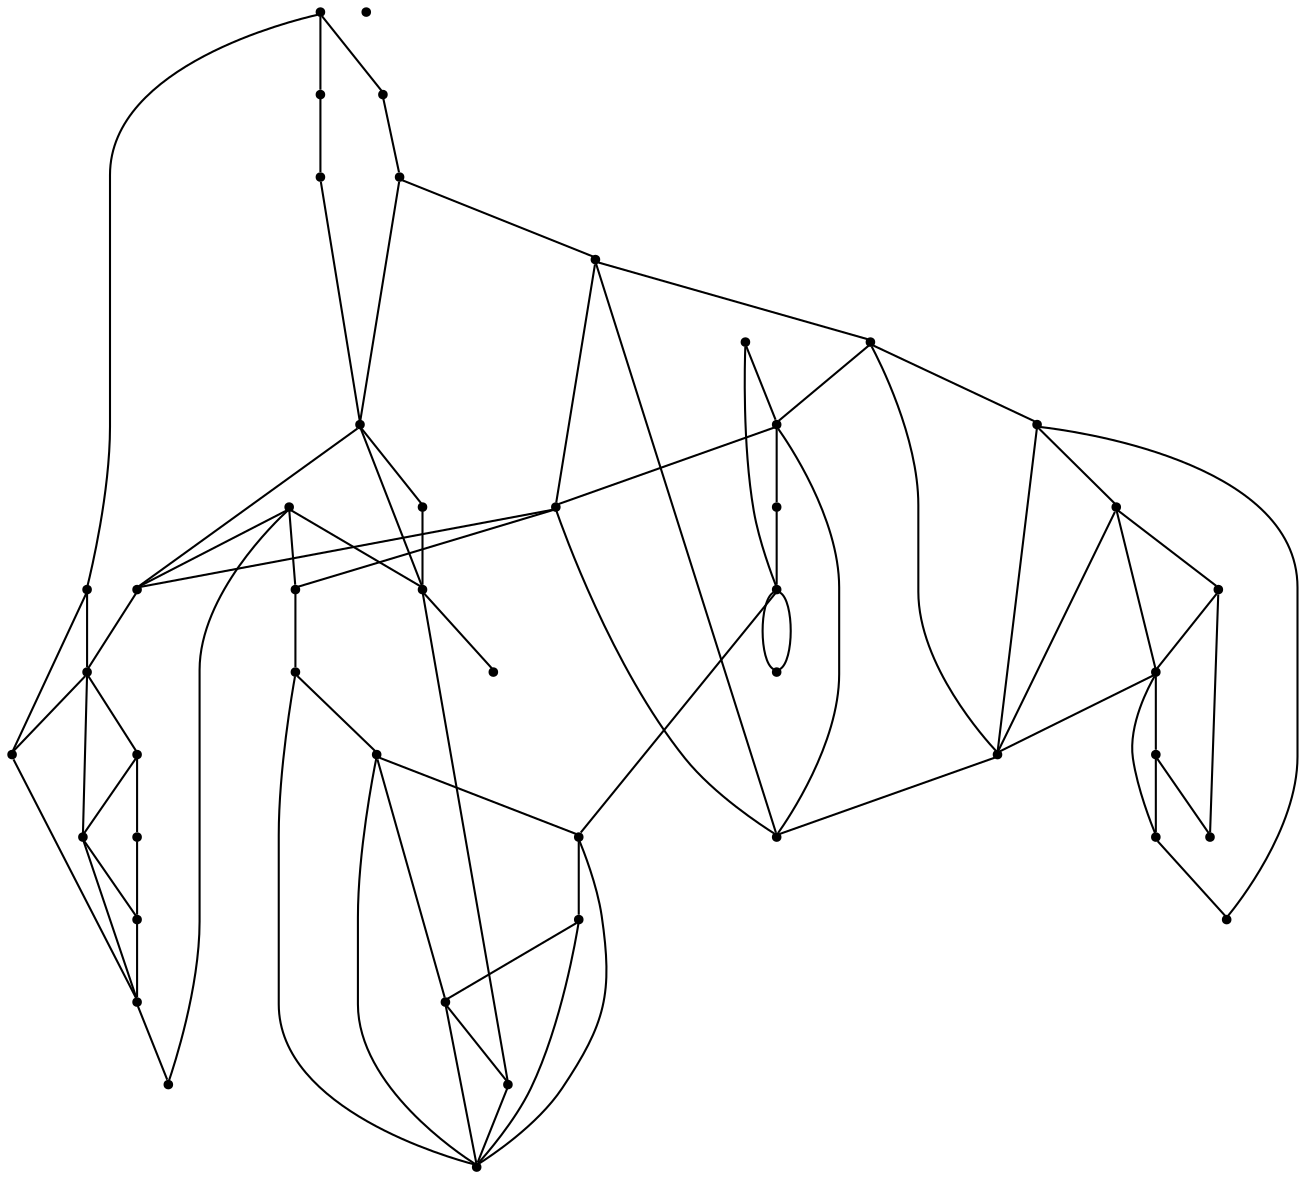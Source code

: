 graph {
  node [shape=point,comment="{\"directed\":false,\"doi\":\"10.1007/3-540-45848-4_3\",\"figure\":\"2 (1)\"}"]

  v0 [pos="1500.958283742269,2459.658840531154"]
  v1 [pos="1566.3333892822266,2459.533972773992"]
  v2 [pos="1631.7083040873213,2459.5339727739924"]
  v3 [pos="1696.9458262125654,2459.596406652573"]
  v4 [pos="1762.2083346048994,2459.533972773992"]
  v5 [pos="1827.5750478108725,2459.596406652573"]
  v6 [pos="1892.8333600362143,2459.658840531154"]
  v7 [pos="1958.2083384195964,2459.5339727739924"]
  v8 [pos="1958.204205830892,2508.5796626747087"]
  v9 [pos="1435.7083638509116,2655.533881221258"]
  v10 [pos="1435.6833775838218,2704.5255295773777"]
  v11 [pos="1500.9583791097007,2655.533881221258"]
  v12 [pos="1566.208267211914,2655.533881221258"]
  v13 [pos="1631.5834045410159,2655.533881221258"]
  v14 [pos="1696.9582875569663,2655.533881221258"]
  v15 [pos="1762.2083346048994,2655.533881221258"]
  v16 [pos="1827.5833447774253,2655.533881221258"]
  v17 [pos="1892.8333600362143,2655.533881221258"]
  v18 [pos="1958.2083384195967,2524.908855789943"]
  v19 [pos="1958.2083702087405,2557.5337998410496"]
  v20 [pos="1892.8916931152344,2492.2504695594744"]
  v21 [pos="1892.8916931152344,2590.225501094305"]
  v22 [pos="1892.9583549499514,2557.5337998410496"]
  v23 [pos="1827.5750478108725,2655.542146398667"]
  v24 [pos="1762.2624715169272,2655.542146398667"]
  v25 [pos="1762.2624715169272,2426.9380204221043"]
  v26 [pos="1762.2624715169272,2361.6213751177424"]
  v27 [pos="1794.9166615804038,2524.908855789943"]
  v28 [pos="1762.2624715169272,2590.225501094305"]
  v29 [pos="1762.2083346048994,2557.5337998410496"]
  v30 [pos="1762.2083346048992,2361.6587591509456"]
  v31 [pos="1566.3166681925456,2410.60882730687"]
  v32 [pos="1696.9582875569663,2459.5339727739924"]
  v33 [pos="1696.9582875569663,2557.5337998410496"]
  v34 [pos="1631.6291173299155,2606.5546942095393"]
  v35 [pos="1631.5833091735842,2557.5337998410496"]
  v36 [pos="1566.3166681925456,2704.5255295773777"]
  v37 [pos="1500.999959309896,2557.567114863836"]
  v38 [pos="1566.3332939147951,2361.6587591509456"]
  v39 [pos="1566.3167317708335,2720.854722692612"]
  v40 [pos="1566.3333892822266,2753.533708288315"]
  v41 [pos="1533.6583455403647,2394.2796341916355"]
  v42 [pos="1500.999959309896,2492.2504695594744"]
  v43 [pos="1500.958283742269,2361.658759150945"]
  v44 [pos="1500.958283742269,2557.5337998410496"]
  v45 [pos="1435.70826848348,2753.533708288315"]
  v46 [pos="1435.683314005534,2720.854722692612"]

  v10 -- v45 [id="-2",pos="1435.6833775838218,2704.5255295773777 1435.70826848348,2753.533708288315 1435.70826848348,2753.533708288315 1435.70826848348,2753.533708288315"]
  v45 -- v40 [id="-3",pos="1435.70826848348,2753.533708288315 1566.3333892822266,2753.533708288315 1566.3333892822266,2753.533708288315 1566.3333892822266,2753.533708288315"]
  v44 -- v35 [id="-6",pos="1500.958283742269,2557.5337998410496 1631.5833091735842,2557.5337998410496 1631.5833091735842,2557.5337998410496 1631.5833091735842,2557.5337998410496"]
  v35 -- v33 [id="-7",pos="1631.5833091735842,2557.5337998410496 1696.9582875569663,2557.5337998410496 1696.9582875569663,2557.5337998410496 1696.9582875569663,2557.5337998410496"]
  v33 -- v29 [id="-8",pos="1696.9582875569663,2557.5337998410496 1762.2083346048994,2557.5337998410496 1762.2083346048994,2557.5337998410496 1762.2083346048994,2557.5337998410496"]
  v29 -- v22 [id="-9",pos="1762.2083346048994,2557.5337998410496 1892.9583549499514,2557.5337998410496 1892.9583549499514,2557.5337998410496 1892.9583549499514,2557.5337998410496"]
  v22 -- v19 [id="-10",pos="1892.9583549499514,2557.5337998410496 1958.2083702087405,2557.5337998410496 1958.2083702087405,2557.5337998410496 1958.2083702087405,2557.5337998410496"]
  v19 -- v8 [id="-11",pos="1958.2083702087405,2557.5337998410496 1958.204205830892,2508.5796626747087 1958.204205830892,2508.5796626747087 1958.204205830892,2508.5796626747087"]
  v43 -- v38 [id="-13",pos="1500.958283742269,2361.658759150945 1566.3332939147951,2361.6587591509456 1566.3332939147951,2361.6587591509456 1566.3332939147951,2361.6587591509456"]
  v38 -- v30 [id="-14",pos="1566.3332939147951,2361.6587591509456 1762.2083346048992,2361.6587591509456 1762.2083346048992,2361.6587591509456 1762.2083346048992,2361.6587591509456"]
  v45 -- v46 [id="-16",pos="1435.70826848348,2753.533708288315 1435.683314005534,2720.854722692612 1435.683314005534,2720.854722692612 1435.683314005534,2720.854722692612"]
  v46 -- v9 [id="-17",pos="1435.683314005534,2720.854722692612 1435.7083638509116,2655.533881221258 1435.7083638509116,2655.533881221258 1435.7083638509116,2655.533881221258"]
  v9 -- v10 [id="-18",pos="1435.7083638509116,2655.533881221258 1435.6833775838218,2704.5255295773777 1435.6833775838218,2704.5255295773777 1435.6833775838218,2704.5255295773777"]
  v1 -- v0 [id="-24",pos="1566.3333892822266,2459.533972773992 1500.958283742269,2459.658840531154 1500.958283742269,2459.658840531154 1500.958283742269,2459.658840531154"]
  v2 -- v1 [id="-25",pos="1631.7083040873213,2459.5339727739924 1566.3333892822266,2459.533972773992 1566.3333892822266,2459.533972773992 1566.3333892822266,2459.533972773992"]
  v3 -- v2 [id="-26",pos="1696.9458262125654,2459.596406652573 1631.7083040873213,2459.5339727739924 1631.7083040873213,2459.5339727739924 1631.7083040873213,2459.5339727739924"]
  v37 -- v42 [id="-28",pos="1500.999959309896,2557.567114863836 1500.999959309896,2492.2504695594744 1500.999959309896,2492.2504695594744 1500.999959309896,2492.2504695594744"]
  v42 -- v41 [id="-29",pos="1500.999959309896,2492.2504695594744 1485.616683959961,2346.317318314357 1485.616683959961,2346.317318314357 1485.616683959961,2346.317318314357 1516.3833618164062,2346.317318314357 1516.3833618164062,2346.317318314357 1516.3833618164062,2346.317318314357 1533.6583455403647,2394.2796341916355 1533.6583455403647,2394.2796341916355 1533.6583455403647,2394.2796341916355"]
  v11 -- v10 [id="-30",pos="1500.9583791097007,2655.533881221258 1435.6833775838218,2704.5255295773777 1435.6833775838218,2704.5255295773777 1435.6833775838218,2704.5255295773777"]
  v42 -- v0 [id="-31",pos="1500.999959309896,2492.2504695594744 1500.958283742269,2459.658840531154 1500.958283742269,2459.658840531154 1500.958283742269,2459.658840531154"]
  v0 -- v43 [id="-32",pos="1500.958283742269,2459.658840531154 1500.958283742269,2361.658759150945 1500.958283742269,2361.658759150945 1500.958283742269,2361.658759150945"]
  v11 -- v36 [id="-33",pos="1500.9583791097007,2655.533881221258 1566.3166681925456,2704.5255295773777 1566.3166681925456,2704.5255295773777 1566.3166681925456,2704.5255295773777"]
  v0 -- v31 [id="-35",pos="1500.958283742269,2459.658840531154 1530.5915832519531,2470.217159622951 1530.5915832519531,2470.217159622951 1530.5915832519531,2470.217159622951 1566.3166681925456,2410.60882730687 1566.3166681925456,2410.60882730687 1566.3166681925456,2410.60882730687"]
  v43 -- v31 [id="-36",pos="1500.958283742269,2361.658759150945 1566.3166681925456,2410.60882730687 1566.3166681925456,2410.60882730687 1566.3166681925456,2410.60882730687"]
  v42 -- v41 [id="-38",pos="1500.999959309896,2492.2504695594744 1533.6583455403647,2394.2796341916355 1533.6583455403647,2394.2796341916355 1533.6583455403647,2394.2796341916355"]
  v44 -- v42 [id="-39",pos="1500.958283742269,2557.5337998410496 1500.999959309896,2492.2504695594744 1500.999959309896,2492.2504695594744 1500.999959309896,2492.2504695594744"]
  v4 -- v3 [id="-41",pos="1762.2083346048994,2459.533972773992 1696.9458262125654,2459.596406652573 1696.9458262125654,2459.596406652573 1696.9458262125654,2459.596406652573"]
  v5 -- v4 [id="-45",pos="1827.5750478108725,2459.596406652573 1762.2083346048994,2459.533972773992 1762.2083346048994,2459.533972773992 1762.2083346048994,2459.533972773992"]
  v6 -- v5 [id="-46",pos="1892.8333600362143,2459.658840531154 1827.5750478108725,2459.596406652573 1827.5750478108725,2459.596406652573 1827.5750478108725,2459.596406652573"]
  v38 -- v31 [id="-48",pos="1566.3332939147951,2361.6587591509456 1566.3166681925456,2410.60882730687 1566.3166681925456,2410.60882730687 1566.3166681925456,2410.60882730687"]
  v40 -- v10 [id="-49",pos="1566.3333892822266,2753.533708288315 1435.6833775838218,2704.5255295773777 1435.6833775838218,2704.5255295773777 1435.6833775838218,2704.5255295773777"]
  v1 -- v31 [id="-50",pos="1566.3333892822266,2459.533972773992 1566.3166681925456,2410.60882730687 1566.3166681925456,2410.60882730687 1566.3166681925456,2410.60882730687"]
  v12 -- v36 [id="-51",pos="1566.208267211914,2655.533881221258 1566.3166681925456,2704.5255295773777 1566.3166681925456,2704.5255295773777 1566.3166681925456,2704.5255295773777"]
  v40 -- v39 [id="-52",pos="1566.3333892822266,2753.533708288315 1566.3167317708335,2720.854722692612 1566.3167317708335,2720.854722692612 1566.3167317708335,2720.854722692612"]
  v39 -- v12 [id="-53",pos="1566.3167317708335,2720.854722692612 1566.208267211914,2655.533881221258 1566.208267211914,2655.533881221258 1566.208267211914,2655.533881221258"]
  v1 -- v38 [id="-54",pos="1566.3333892822266,2459.533972773992 1566.3332939147951,2361.6587591509456 1566.3332939147951,2361.6587591509456 1566.3332939147951,2361.6587591509456"]
  v36 -- v34 [id="-58",pos="1566.3166681925456,2704.5255295773777 1631.6291173299155,2606.5546942095393 1631.6291173299155,2606.5546942095393 1631.6291173299155,2606.5546942095393"]
  v7 -- v6 [id="-64",pos="1958.2083384195964,2459.5339727739924 1892.8333600362143,2459.658840531154 1892.8333600362143,2459.658840531154 1892.8333600362143,2459.658840531154"]
  v8 -- v7 [id="-65",pos="1958.204205830892,2508.5796626747087 1958.2083384195964,2459.5339727739924 1958.2083384195964,2459.5339727739924 1958.2083384195964,2459.5339727739924"]
  v35 -- v37 [id="-67",pos="1631.5833091735842,2557.5337998410496 1500.999959309896,2557.567114863836 1500.999959309896,2557.567114863836 1500.999959309896,2557.567114863836"]
  v13 -- v36 [id="-68",pos="1631.5834045410159,2655.533881221258 1566.3166681925456,2704.5255295773777 1566.3166681925456,2704.5255295773777 1566.3166681925456,2704.5255295773777"]
  v2 -- v31 [id="-69",pos="1631.7083040873213,2459.5339727739924 1566.3166681925456,2410.60882730687 1566.3166681925456,2410.60882730687 1566.3166681925456,2410.60882730687"]
  v13 -- v35 [id="-70",pos="1631.5834045410159,2655.533881221258 1631.5833091735842,2557.5337998410496 1631.5833091735842,2557.5337998410496 1631.5833091735842,2557.5337998410496"]
  v35 -- v34 [id="-73",pos="1631.5833091735842,2557.5337998410496 1631.6291173299155,2606.5546942095393 1631.6291173299155,2606.5546942095393 1631.6291173299155,2606.5546942095393"]
  v11 -- v9 [id="-74",pos="1500.9583791097007,2655.533881221258 1435.7083638509116,2655.533881221258 1435.7083638509116,2655.533881221258 1435.7083638509116,2655.533881221258"]
  v12 -- v11 [id="-75",pos="1566.208267211914,2655.533881221258 1500.9583791097007,2655.533881221258 1500.9583791097007,2655.533881221258 1500.9583791097007,2655.533881221258"]
  v13 -- v12 [id="-78",pos="1631.5834045410159,2655.533881221258 1566.208267211914,2655.533881221258 1566.208267211914,2655.533881221258 1566.208267211914,2655.533881221258"]
  v14 -- v13 [id="-81",pos="1696.9582875569663,2655.533881221258 1631.5834045410159,2655.533881221258 1631.5834045410159,2655.533881221258 1631.5834045410159,2655.533881221258"]
  v14 -- v34 [id="-83",pos="1696.9582875569663,2655.533881221258 1631.6291173299155,2606.5546942095393 1631.6291173299155,2606.5546942095393 1631.6291173299155,2606.5546942095393"]
  v14 -- v33 [id="-85",pos="1696.9582875569663,2655.533881221258 1696.9582875569663,2557.5337998410496 1696.9582875569663,2557.5337998410496 1696.9582875569663,2557.5337998410496"]
  v33 -- v3 [id="-86",pos="1696.9582875569663,2557.5337998410496 1696.9458262125654,2459.596406652573 1696.9458262125654,2459.596406652573 1696.9458262125654,2459.596406652573"]
  v33 -- v34 [id="-90",pos="1696.9582875569663,2557.5337998410496 1631.6291173299155,2606.5546942095393 1631.6291173299155,2606.5546942095393 1631.6291173299155,2606.5546942095393"]
  v15 -- v14 [id="-92",pos="1762.2083346048994,2655.533881221258 1696.9582875569663,2655.533881221258 1696.9582875569663,2655.533881221258 1696.9582875569663,2655.533881221258"]
  v16 -- v15 [id="-94",pos="1827.5833447774253,2655.533881221258 1762.2083346048994,2655.533881221258 1762.2083346048994,2655.533881221258 1762.2083346048994,2655.533881221258"]
  v17 -- v16 [id="-95",pos="1892.8333600362143,2655.533881221258 1827.5833447774253,2655.533881221258 1827.5833447774253,2655.533881221258 1827.5833447774253,2655.533881221258"]
  v24 -- v28 [id="-98",pos="1762.2624715169272,2655.542146398667 1762.2624715169272,2590.225501094305 1762.2624715169272,2590.225501094305 1762.2624715169272,2590.225501094305"]
  v28 -- v25 [id="-99",pos="1762.2624715169272,2590.225501094305 1762.2624715169272,2426.9380204221043 1762.2624715169272,2426.9380204221043 1762.2624715169272,2426.9380204221043"]
  v25 -- v26 [id="-100",pos="1762.2624715169272,2426.9380204221043 1762.2624715169272,2361.6213751177424 1762.2624715169272,2361.6213751177424 1762.2624715169272,2361.6213751177424"]
  v30 -- v31 [id="-102",pos="1762.2083346048992,2361.6587591509456 1566.3166681925456,2410.60882730687 1566.3166681925456,2410.60882730687 1566.3166681925456,2410.60882730687"]
  v15 -- v28 [id="-106",pos="1762.2083346048994,2655.533881221258 1762.2624715169272,2590.225501094305 1762.2624715169272,2590.225501094305 1762.2624715169272,2590.225501094305"]
  v28 -- v29 [id="-107",pos="1762.2624715169272,2590.225501094305 1762.2083346048994,2557.5337998410496 1762.2083346048994,2557.5337998410496 1762.2083346048994,2557.5337998410496"]
  v4 -- v29 [id="-108",pos="1762.2083346048994,2459.533972773992 1762.2083346048994,2557.5337998410496 1762.2083346048994,2557.5337998410496 1762.2083346048994,2557.5337998410496"]
  v4 -- v25 [id="-109",pos="1762.2083346048994,2459.533972773992 1762.2624715169272,2426.9380204221043 1762.2624715169272,2426.9380204221043 1762.2624715169272,2426.9380204221043"]
  v25 -- v30 [id="-110",pos="1762.2624715169272,2426.9380204221043 1762.2083346048992,2361.6587591509456 1762.2083346048992,2361.6587591509456 1762.2083346048992,2361.6587591509456"]
  v28 -- v27 [id="-115",pos="1762.2624715169272,2590.225501094305 1794.9166615804038,2524.908855789943 1794.9166615804038,2524.908855789943 1794.9166615804038,2524.908855789943"]
  v27 -- v25 [id="-116",pos="1794.9166615804038,2524.908855789943 1762.2624715169272,2426.9380204221043 1762.2624715169272,2426.9380204221043 1762.2624715169272,2426.9380204221043"]
  v18 -- v7 [id="-120",pos="1958.2083384195967,2524.908855789943 1958.2083384195964,2459.5339727739924 1958.2083384195964,2459.5339727739924 1958.2083384195964,2459.5339727739924"]
  v19 -- v18 [id="-122",pos="1958.2083702087405,2557.5337998410496 1958.2083384195967,2524.908855789943 1958.2083384195967,2524.908855789943 1958.2083384195967,2524.908855789943"]
  v23 -- v24 [id="-127",pos="1827.5750478108725,2655.542146398667 1762.2624715169272,2655.542146398667 1762.2624715169272,2655.542146398667 1762.2624715169272,2655.542146398667"]
  v8 -- v22 [id="-132",pos="1958.204205830892,2508.5796626747087 1919.683329264323,2568.1879949907893 1919.683329264323,2568.1879949907893 1919.683329264323,2568.1879949907893 1892.9583549499514,2557.5337998410496 1892.9583549499514,2557.5337998410496 1892.9583549499514,2557.5337998410496"]
  v17 -- v21 [id="-136",pos="1892.8333600362143,2655.533881221258 1892.8916931152344,2590.225501094305 1892.8916931152344,2590.225501094305 1892.8916931152344,2590.225501094305"]
  v21 -- v22 [id="-137",pos="1892.8916931152344,2590.225501094305 1892.9583549499514,2557.5337998410496 1892.9583549499514,2557.5337998410496 1892.9583549499514,2557.5337998410496"]
  v22 -- v20 [id="-138",pos="1892.9583549499514,2557.5337998410496 1892.8916931152344,2492.2504695594744 1892.8916931152344,2492.2504695594744 1892.8916931152344,2492.2504695594744"]
  v20 -- v6 [id="-139",pos="1892.8916931152344,2492.2504695594744 1892.8333600362143,2459.658840531154 1892.8333600362143,2459.658840531154 1892.8333600362143,2459.658840531154"]
  v21 -- v20 [id="-140",pos="1892.8916931152344,2590.225501094305 1892.8916931152344,2492.2504695594744 1892.8916931152344,2492.2504695594744 1892.8916931152344,2492.2504695594744"]
  v6 -- v8 [id="-141",pos="1892.8333600362143,2459.658840531154 1958.204205830892,2508.5796626747087 1958.204205830892,2508.5796626747087 1958.204205830892,2508.5796626747087"]
  v17 -- v23 [id="-142",pos="1892.8333600362143,2655.533881221258 1827.5750478108725,2655.542146398667 1827.5750478108725,2655.542146398667 1827.5750478108725,2655.542146398667"]
  v10 -- v36 [id="-148",pos="1435.6833775838218,2704.5255295773777 1566.3166681925456,2704.5255295773777 1566.3166681925456,2704.5255295773777 1566.3166681925456,2704.5255295773777"]
}